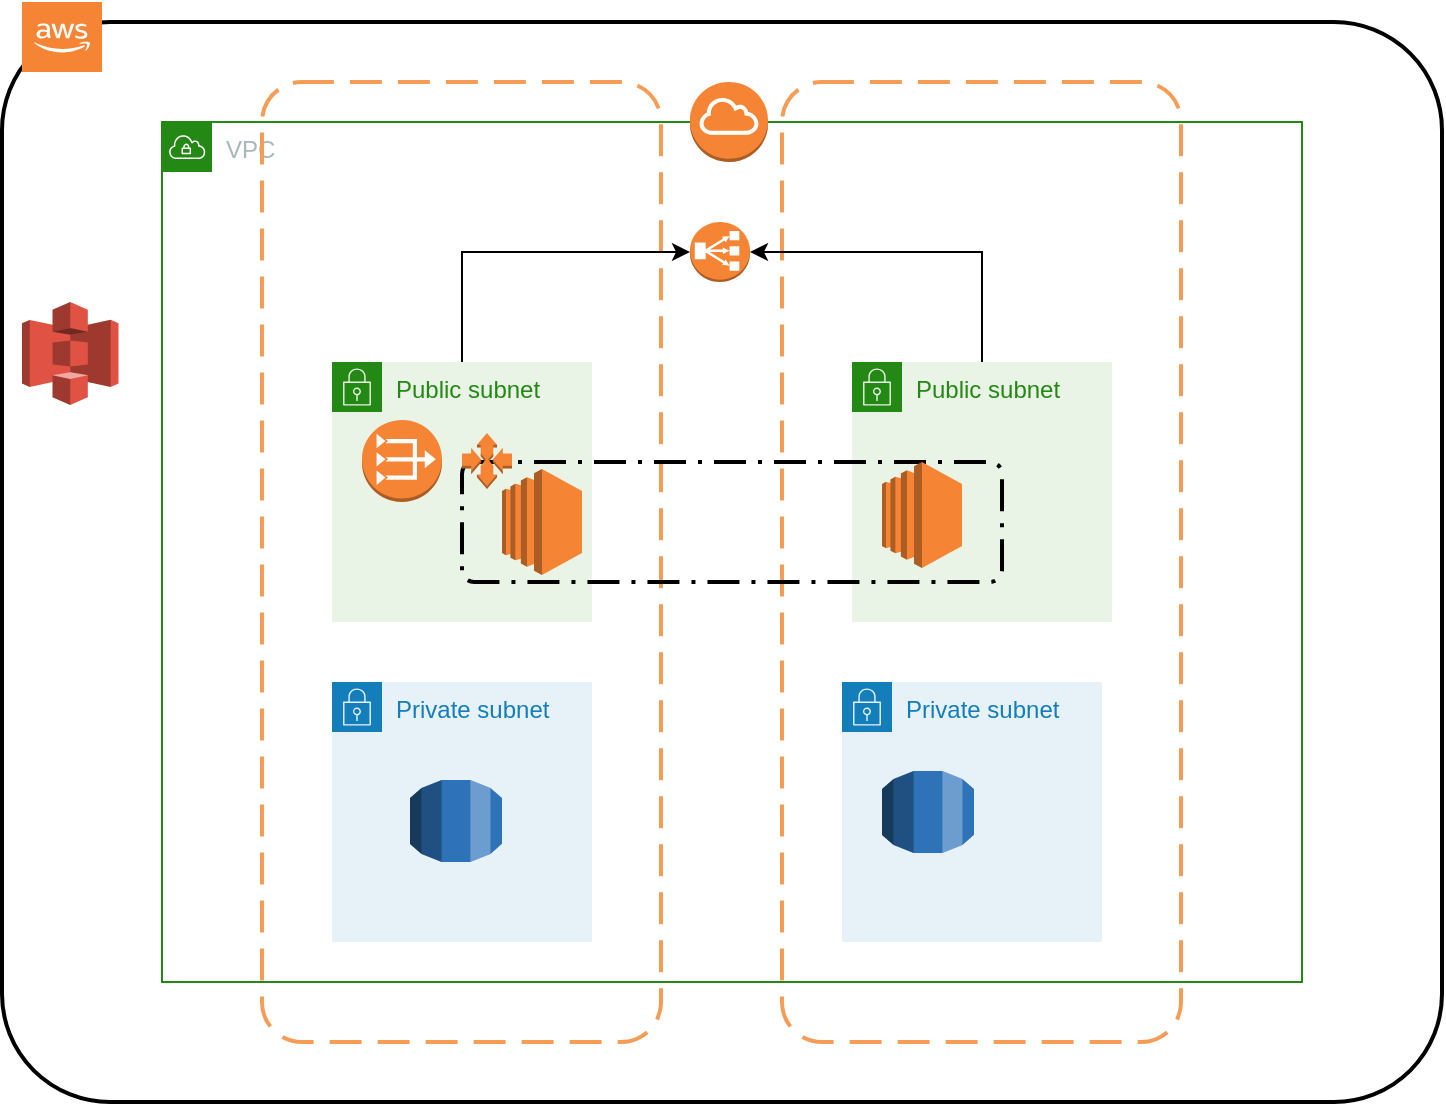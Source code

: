 <mxfile version="14.4.3" type="device"><diagram id="sBcjPktY6J2heax9NQ6H" name="Page-1"><mxGraphModel dx="1102" dy="582" grid="1" gridSize="10" guides="1" tooltips="1" connect="1" arrows="1" fold="1" page="1" pageScale="1" pageWidth="827" pageHeight="1169" math="0" shadow="0"><root><mxCell id="0"/><mxCell id="1" parent="0"/><mxCell id="SvOMnRUsbYDvrZykP-B6-1" value="VPC" style="points=[[0,0],[0.25,0],[0.5,0],[0.75,0],[1,0],[1,0.25],[1,0.5],[1,0.75],[1,1],[0.75,1],[0.5,1],[0.25,1],[0,1],[0,0.75],[0,0.5],[0,0.25]];outlineConnect=0;gradientColor=none;html=1;whiteSpace=wrap;fontSize=12;fontStyle=0;shape=mxgraph.aws4.group;grIcon=mxgraph.aws4.group_vpc;strokeColor=#248814;fillColor=none;verticalAlign=top;align=left;spacingLeft=30;fontColor=#AAB7B8;dashed=0;" vertex="1" parent="1"><mxGeometry x="130" y="80" width="570" height="430" as="geometry"/></mxCell><mxCell id="SvOMnRUsbYDvrZykP-B6-2" value="" style="rounded=1;arcSize=10;dashed=1;strokeColor=#F59D56;fillColor=none;gradientColor=none;dashPattern=8 4;strokeWidth=2;" vertex="1" parent="1"><mxGeometry x="180" y="60" width="199.5" height="480" as="geometry"/></mxCell><mxCell id="SvOMnRUsbYDvrZykP-B6-3" value="" style="rounded=1;arcSize=10;dashed=1;strokeColor=#F59D56;fillColor=none;gradientColor=none;dashPattern=8 4;strokeWidth=2;" vertex="1" parent="1"><mxGeometry x="440" y="60" width="199.5" height="480" as="geometry"/></mxCell><mxCell id="SvOMnRUsbYDvrZykP-B6-20" style="edgeStyle=orthogonalEdgeStyle;rounded=0;orthogonalLoop=1;jettySize=auto;html=1;exitX=0.5;exitY=0;exitDx=0;exitDy=0;entryX=0;entryY=0.5;entryDx=0;entryDy=0;entryPerimeter=0;" edge="1" parent="1" source="SvOMnRUsbYDvrZykP-B6-4" target="SvOMnRUsbYDvrZykP-B6-19"><mxGeometry relative="1" as="geometry"/></mxCell><mxCell id="SvOMnRUsbYDvrZykP-B6-4" value="Public subnet" style="points=[[0,0],[0.25,0],[0.5,0],[0.75,0],[1,0],[1,0.25],[1,0.5],[1,0.75],[1,1],[0.75,1],[0.5,1],[0.25,1],[0,1],[0,0.75],[0,0.5],[0,0.25]];outlineConnect=0;gradientColor=none;html=1;whiteSpace=wrap;fontSize=12;fontStyle=0;shape=mxgraph.aws4.group;grIcon=mxgraph.aws4.group_security_group;grStroke=0;strokeColor=#248814;fillColor=#E9F3E6;verticalAlign=top;align=left;spacingLeft=30;fontColor=#248814;dashed=0;" vertex="1" parent="1"><mxGeometry x="215" y="200" width="130" height="130" as="geometry"/></mxCell><mxCell id="SvOMnRUsbYDvrZykP-B6-21" style="edgeStyle=orthogonalEdgeStyle;rounded=0;orthogonalLoop=1;jettySize=auto;html=1;exitX=0.5;exitY=0;exitDx=0;exitDy=0;entryX=1;entryY=0.5;entryDx=0;entryDy=0;entryPerimeter=0;" edge="1" parent="1" source="SvOMnRUsbYDvrZykP-B6-5" target="SvOMnRUsbYDvrZykP-B6-19"><mxGeometry relative="1" as="geometry"/></mxCell><mxCell id="SvOMnRUsbYDvrZykP-B6-5" value="Public subnet" style="points=[[0,0],[0.25,0],[0.5,0],[0.75,0],[1,0],[1,0.25],[1,0.5],[1,0.75],[1,1],[0.75,1],[0.5,1],[0.25,1],[0,1],[0,0.75],[0,0.5],[0,0.25]];outlineConnect=0;gradientColor=none;html=1;whiteSpace=wrap;fontSize=12;fontStyle=0;shape=mxgraph.aws4.group;grIcon=mxgraph.aws4.group_security_group;grStroke=0;strokeColor=#248814;fillColor=#E9F3E6;verticalAlign=top;align=left;spacingLeft=30;fontColor=#248814;dashed=0;" vertex="1" parent="1"><mxGeometry x="475" y="200" width="130" height="130" as="geometry"/></mxCell><mxCell id="SvOMnRUsbYDvrZykP-B6-6" value="Private subnet" style="points=[[0,0],[0.25,0],[0.5,0],[0.75,0],[1,0],[1,0.25],[1,0.5],[1,0.75],[1,1],[0.75,1],[0.5,1],[0.25,1],[0,1],[0,0.75],[0,0.5],[0,0.25]];outlineConnect=0;gradientColor=none;html=1;whiteSpace=wrap;fontSize=12;fontStyle=0;shape=mxgraph.aws4.group;grIcon=mxgraph.aws4.group_security_group;grStroke=0;strokeColor=#147EBA;fillColor=#E6F2F8;verticalAlign=top;align=left;spacingLeft=30;fontColor=#147EBA;dashed=0;" vertex="1" parent="1"><mxGeometry x="215" y="360" width="130" height="130" as="geometry"/></mxCell><mxCell id="SvOMnRUsbYDvrZykP-B6-7" value="Private subnet" style="points=[[0,0],[0.25,0],[0.5,0],[0.75,0],[1,0],[1,0.25],[1,0.5],[1,0.75],[1,1],[0.75,1],[0.5,1],[0.25,1],[0,1],[0,0.75],[0,0.5],[0,0.25]];outlineConnect=0;gradientColor=none;html=1;whiteSpace=wrap;fontSize=12;fontStyle=0;shape=mxgraph.aws4.group;grIcon=mxgraph.aws4.group_security_group;grStroke=0;strokeColor=#147EBA;fillColor=#E6F2F8;verticalAlign=top;align=left;spacingLeft=30;fontColor=#147EBA;dashed=0;" vertex="1" parent="1"><mxGeometry x="470" y="360" width="130" height="130" as="geometry"/></mxCell><mxCell id="SvOMnRUsbYDvrZykP-B6-9" value="" style="outlineConnect=0;dashed=0;verticalLabelPosition=bottom;verticalAlign=top;align=center;html=1;shape=mxgraph.aws3.vpc_nat_gateway;fillColor=#F58534;gradientColor=none;" vertex="1" parent="1"><mxGeometry x="230" y="229" width="40" height="41" as="geometry"/></mxCell><mxCell id="SvOMnRUsbYDvrZykP-B6-12" value="" style="rounded=1;arcSize=10;dashed=1;fillColor=none;gradientColor=none;dashPattern=8 3 1 3;strokeWidth=2;" vertex="1" parent="1"><mxGeometry x="280" y="250" width="270" height="60" as="geometry"/></mxCell><mxCell id="SvOMnRUsbYDvrZykP-B6-14" value="" style="outlineConnect=0;dashed=0;verticalLabelPosition=bottom;verticalAlign=top;align=center;html=1;shape=mxgraph.aws3.ec2;fillColor=#F58534;gradientColor=none;" vertex="1" parent="1"><mxGeometry x="300" y="253.5" width="40" height="53" as="geometry"/></mxCell><mxCell id="SvOMnRUsbYDvrZykP-B6-15" value="" style="outlineConnect=0;dashed=0;verticalLabelPosition=bottom;verticalAlign=top;align=center;html=1;shape=mxgraph.aws3.ec2;fillColor=#F58534;gradientColor=none;" vertex="1" parent="1"><mxGeometry x="490" y="250" width="40" height="53" as="geometry"/></mxCell><mxCell id="SvOMnRUsbYDvrZykP-B6-16" value="" style="outlineConnect=0;dashed=0;verticalLabelPosition=bottom;verticalAlign=top;align=center;html=1;shape=mxgraph.aws3.auto_scaling;fillColor=#F58534;gradientColor=none;" vertex="1" parent="1"><mxGeometry x="280" y="235.5" width="25" height="28" as="geometry"/></mxCell><mxCell id="SvOMnRUsbYDvrZykP-B6-17" value="" style="outlineConnect=0;dashed=0;verticalLabelPosition=bottom;verticalAlign=top;align=center;html=1;shape=mxgraph.aws3.internet_gateway;fillColor=#F58534;gradientColor=none;" vertex="1" parent="1"><mxGeometry x="394" y="60" width="39" height="40" as="geometry"/></mxCell><mxCell id="SvOMnRUsbYDvrZykP-B6-19" value="" style="outlineConnect=0;dashed=0;verticalLabelPosition=bottom;verticalAlign=top;align=center;html=1;shape=mxgraph.aws3.classic_load_balancer;fillColor=#F58534;gradientColor=none;" vertex="1" parent="1"><mxGeometry x="394" y="130" width="30" height="30" as="geometry"/></mxCell><mxCell id="SvOMnRUsbYDvrZykP-B6-22" value="" style="outlineConnect=0;dashed=0;verticalLabelPosition=bottom;verticalAlign=top;align=center;html=1;shape=mxgraph.aws3.rds;fillColor=#2E73B8;gradientColor=none;" vertex="1" parent="1"><mxGeometry x="254" y="409" width="46" height="41" as="geometry"/></mxCell><mxCell id="SvOMnRUsbYDvrZykP-B6-23" value="" style="outlineConnect=0;dashed=0;verticalLabelPosition=bottom;verticalAlign=top;align=center;html=1;shape=mxgraph.aws3.rds;fillColor=#2E73B8;gradientColor=none;" vertex="1" parent="1"><mxGeometry x="490" y="404.5" width="46" height="41" as="geometry"/></mxCell><mxCell id="SvOMnRUsbYDvrZykP-B6-26" value="" style="rounded=1;arcSize=10;dashed=0;fillColor=none;gradientColor=none;strokeWidth=2;" vertex="1" parent="1"><mxGeometry x="50" y="30" width="720" height="540" as="geometry"/></mxCell><mxCell id="SvOMnRUsbYDvrZykP-B6-28" value="" style="outlineConnect=0;dashed=0;verticalLabelPosition=bottom;verticalAlign=top;align=center;html=1;shape=mxgraph.aws3.cloud_2;fillColor=#F58534;gradientColor=none;" vertex="1" parent="1"><mxGeometry x="60" y="20" width="40" height="35" as="geometry"/></mxCell><mxCell id="SvOMnRUsbYDvrZykP-B6-29" value="" style="outlineConnect=0;dashed=0;verticalLabelPosition=bottom;verticalAlign=top;align=center;html=1;shape=mxgraph.aws3.s3;fillColor=#E05243;gradientColor=none;" vertex="1" parent="1"><mxGeometry x="60" y="170" width="48.25" height="51.5" as="geometry"/></mxCell></root></mxGraphModel></diagram></mxfile>
